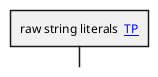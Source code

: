 https://forum.plantuml.net/19243/unicode-u-005c-backslash-in-tooltip-text-causes-error
@startwbs
+ raw string literals \
 [["Example:\n\nconst char* msg1 = <U+0022><U+005C>nHello,world!<U+0022>;" TP]]
@endwbs

https://forum.plantuml.net/19243/unicode-u-005c-backslash-in-tooltip-text-causes-error
@startwbs
+ raw string literals \
 [["Example:\n\nconst char* msg1 = <U+0022>\<U+200B>nHello,world!<U+0022>;" TP]]
@endwbs

https://forum.plantuml.net/19243/unicode-u-005c-backslash-in-tooltip-text-causes-error
@startwbs
+ raw string literals \
 [[{Example:\n\nconst char* msg1 = <U+0022>\<U+200B>nHello,world!<U+0022>;} TP]]
@endwbs

https://forum.plantuml.net/17434/multiline-tootlip-in-table-not-supported
@startuml
title
<#lightblue,#red>|=  Step  |=  Date  |=  Name  |=  Status  |=  Link  |
<#lightgreen>|  1.1  |  [[multiline.svg{multi line tooltip\\ntest} multiline label test]] | plantuml news |<#Navy><color:OrangeRed><b> Unknown  | [[https://plantuml.com/news{single line tooltip test} tooltip test]] |
end title
@enduml

@startuml
' Adapted from https://forum.plantuml.net/17434
title minimal example
file f [
[[{a\nb} tooltip test ]]

| [[{a\\nb} tooltip test on table ]] |

[[{a\nb\nprint("abc\n");} tooltip test ]]
[[{a\nb\n<code>print("abc\n");</code>} tooltip test ]]

[[{a\nb\nprint("abc\\n");} tooltip test ]]
[[{a\nb\n<code>print("abc\\n");</code>} tooltip test ]]

| [[{a\\nb\\n<code>print("abc\\n");</code>} tooltip test on table ]] |
]
@enduml

